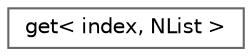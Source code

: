 digraph "类继承关系图"
{
 // LATEX_PDF_SIZE
  bgcolor="transparent";
  edge [fontname=Helvetica,fontsize=10,labelfontname=Helvetica,labelfontsize=10];
  node [fontname=Helvetica,fontsize=10,shape=box,height=0.2,width=0.4];
  rankdir="LR";
  Node0 [id="Node000000",label="get\< index, NList \>",height=0.2,width=0.4,color="grey40", fillcolor="white", style="filled",URL="$structget.html",tooltip=" "];
}
